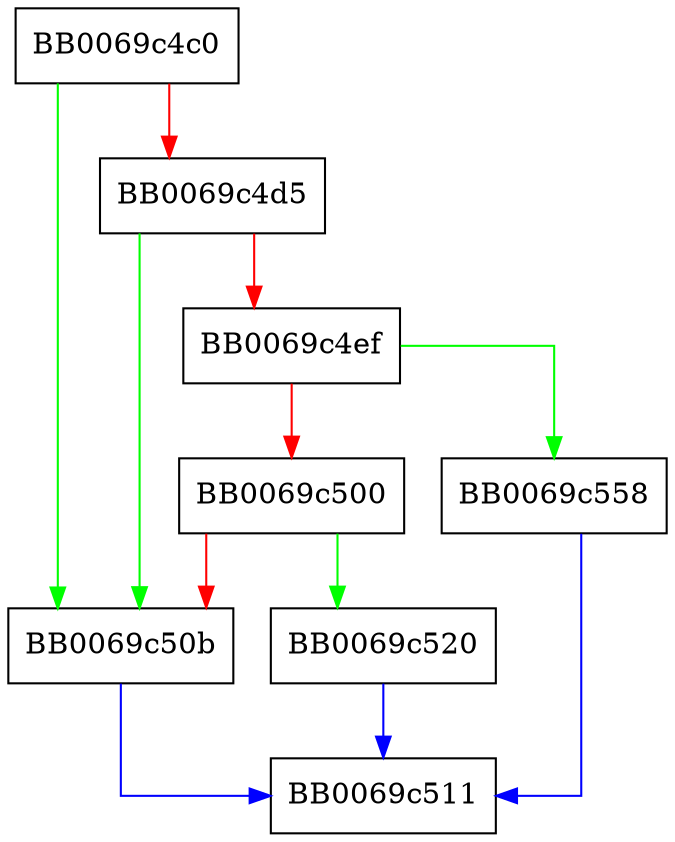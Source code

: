 digraph aes_wrap_set_ctx_params {
  node [shape="box"];
  graph [splines=ortho];
  BB0069c4c0 -> BB0069c50b [color="green"];
  BB0069c4c0 -> BB0069c4d5 [color="red"];
  BB0069c4d5 -> BB0069c50b [color="green"];
  BB0069c4d5 -> BB0069c4ef [color="red"];
  BB0069c4ef -> BB0069c558 [color="green"];
  BB0069c4ef -> BB0069c500 [color="red"];
  BB0069c500 -> BB0069c520 [color="green"];
  BB0069c500 -> BB0069c50b [color="red"];
  BB0069c50b -> BB0069c511 [color="blue"];
  BB0069c520 -> BB0069c511 [color="blue"];
  BB0069c558 -> BB0069c511 [color="blue"];
}